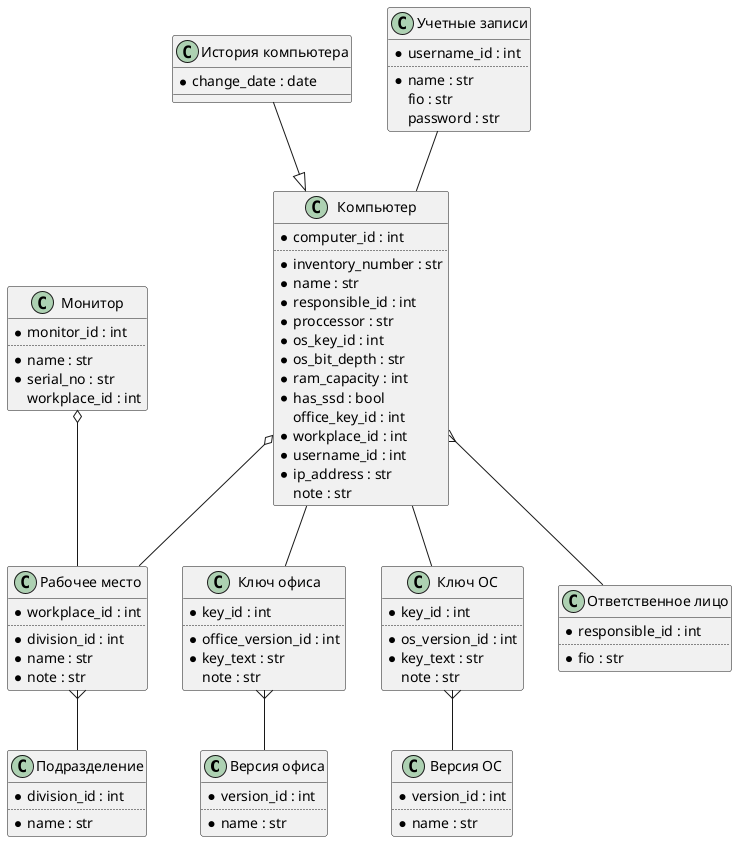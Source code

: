 @startuml

class "Версия офиса" as OfficeVersion {
	{field} *version_id : int
	..
	{field} *name : str
}

class "Ключ офиса" as OfficeKey {
	{field} *key_id : int
	..
	{field} *office_version_id : int
	{field} *key_text : str
	{field} note : str
}

class "Версия ОС" as OSVersion {
	{field} *version_id : int
	..
	{field} *name : str
}

class "Ключ ОС" as OSKey {
	{field} *key_id : int
	..
	{field} *os_version_id : int
	{field} *key_text : str
	{field} note : str
}

class "Подразделение" as Division {
	{field} *division_id : int
	..
	{field} *name : str
}

class "Рабочее место" as WorkPlace {
	{field} *workplace_id : int
	..
	{field} *division_id : int
	{field} *name : str
	{field} *note : str
} 

class "Компьютер" as Computer {
	{field} *computer_id : int
	..
	{field} *inventory_number : str
	{field} *name : str
	{field} *responsible_id : int
	{field} *proccessor : str
	{field} *os_key_id : int
	{field} *os_bit_depth : str
	{field} *ram_capacity : int
	{field} *has_ssd : bool
	{field} office_key_id : int
	{field} *workplace_id : int
	{field} *username_id : int
	{field} *ip_address : str
	{field} note : str
}	

class "История компьютера" as ComputerHistory {
	{field} *change_date : date
}

class "Монитор" as Monitor {
	{field} *monitor_id : int
	..
	{field} *name : str
	{field} *serial_no : str
	{field} workplace_id : int
}

class "Учетные записи" as UserName {
	{field} *username_id : int
	..
	{field} *name : str
	{field} fio : str
	{field} password : str
}

class "Ответственное лицо" as Responsible {
	{field} *responsible_id : int
	..
	{field} *fio : str
} 
		
OfficeKey }-- OfficeVersion
OSKey }-- OSVersion
WorkPlace }-- Division	
Computer -- OSKey
Computer -- OfficeKey
Computer o-- WorkPlace	
Computer }-- Responsible
ComputerHistory --|> Computer
Monitor o-- WorkPlace
UserName -- Computer


@enduml

